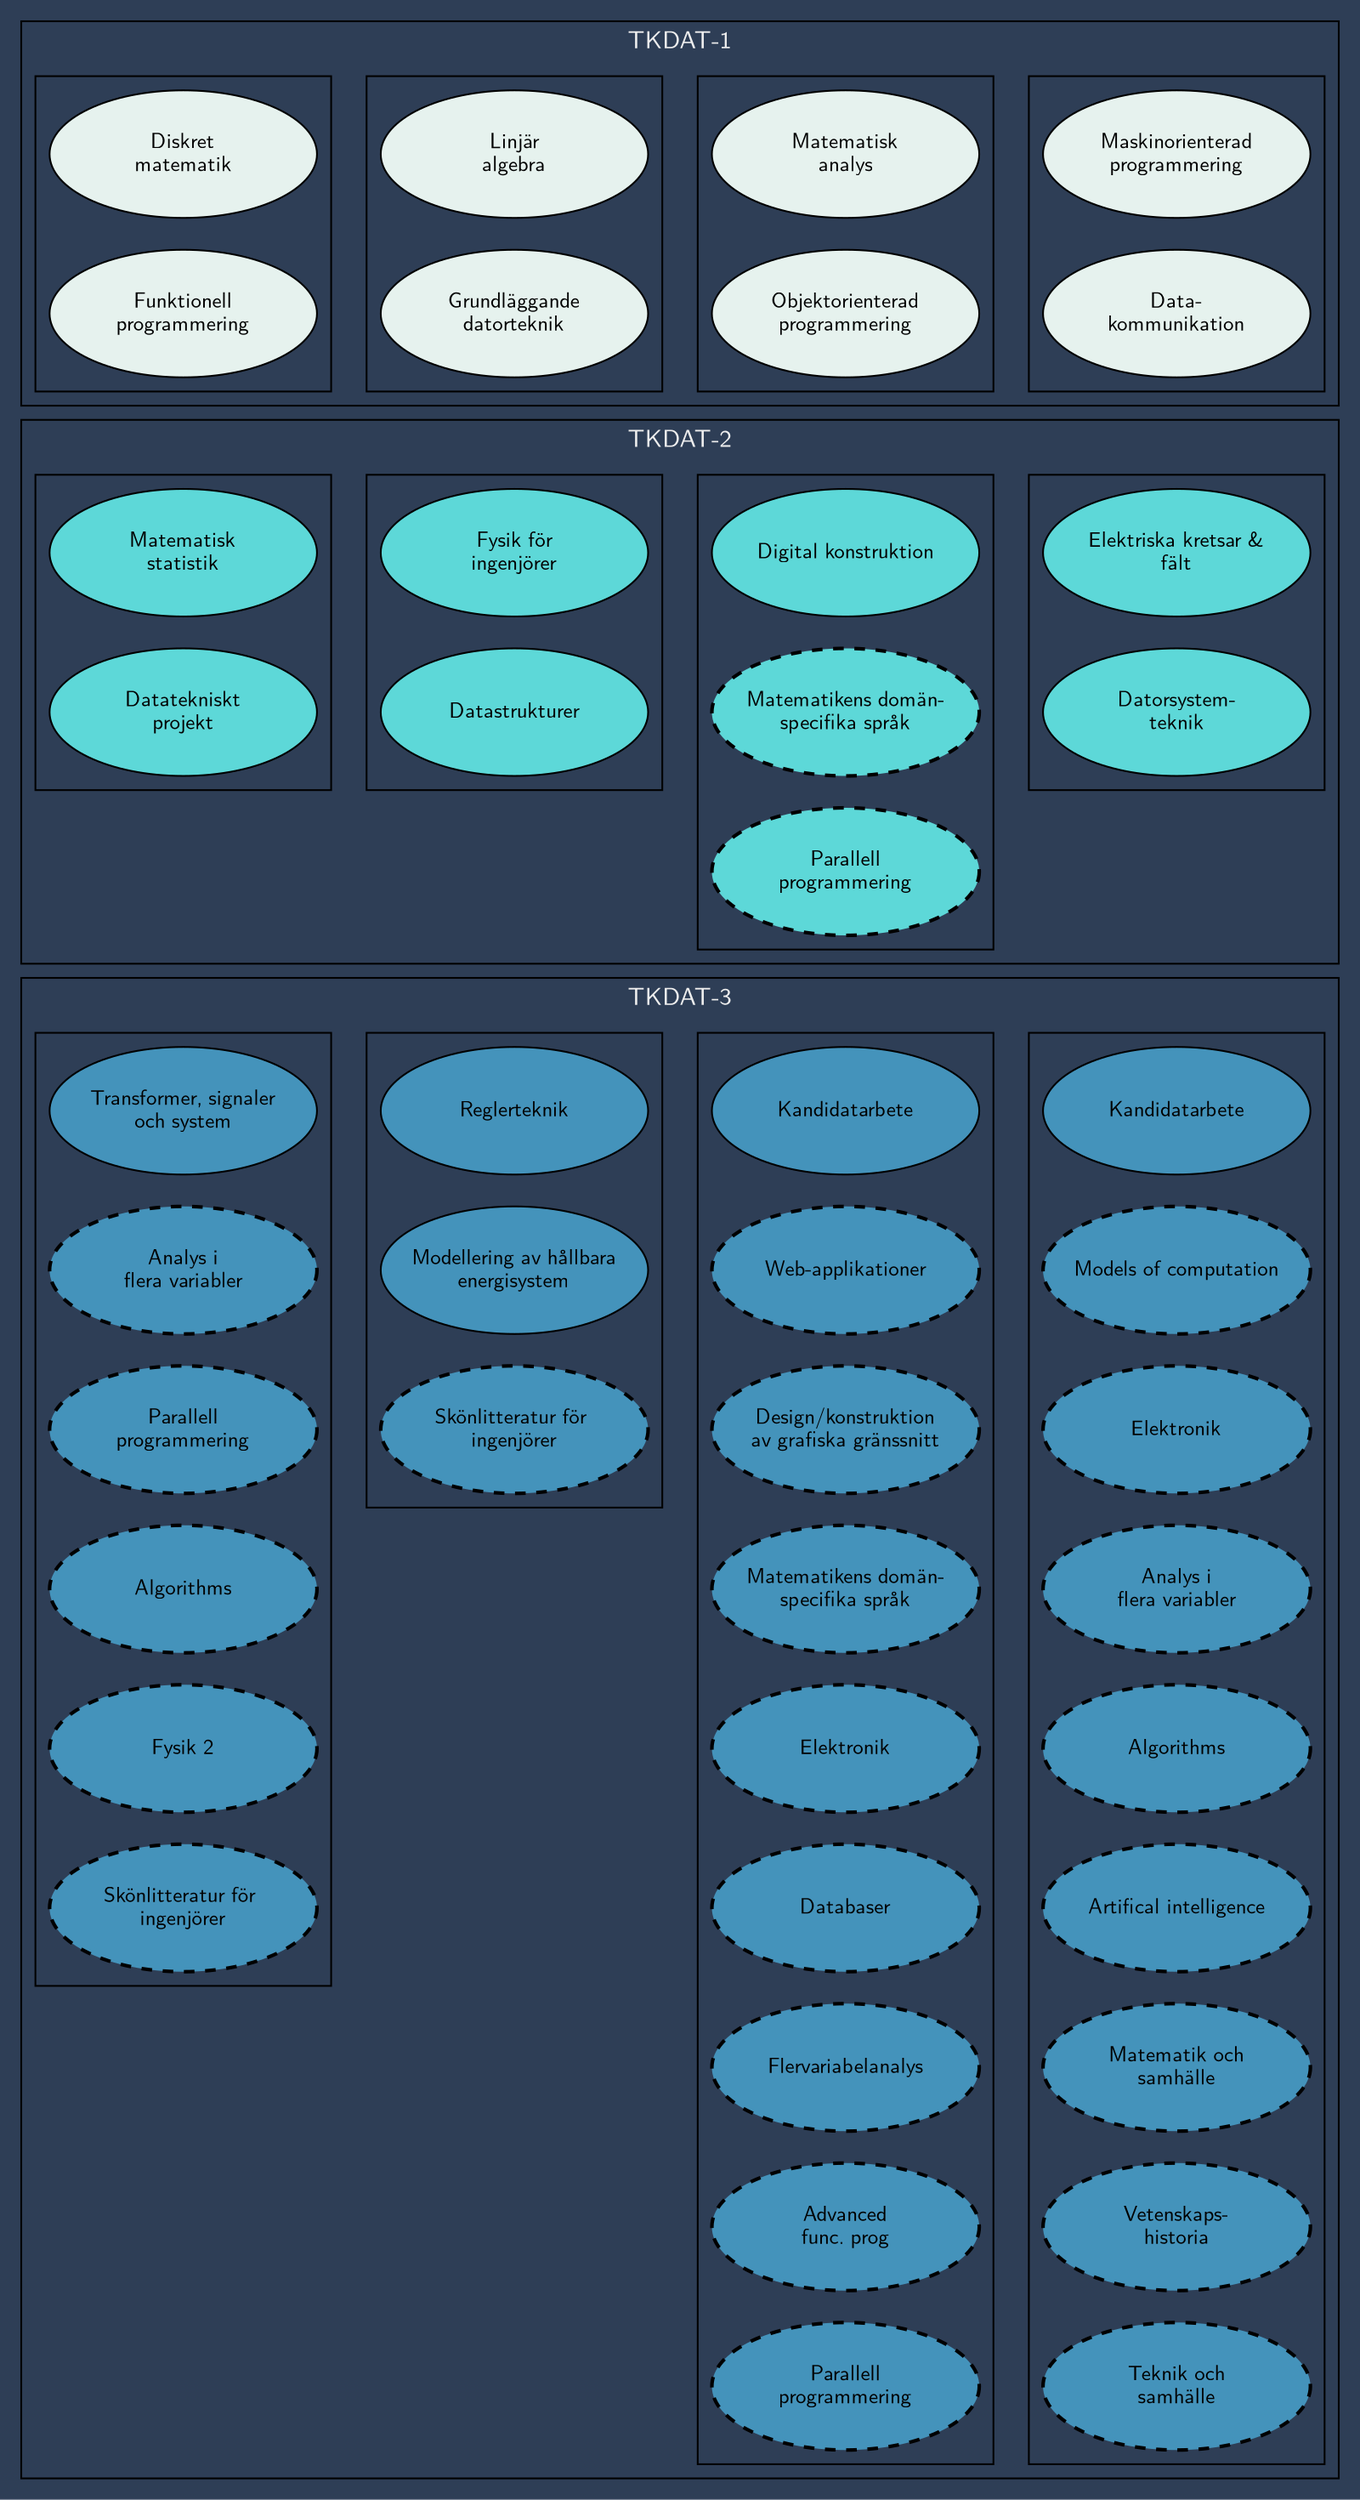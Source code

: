 digraph {
	//rankdir=TB
	clusterrank = local
	ratio=fill
	  bgcolor = "#2e3e56"
	//graph[margin="1,1"]
	//ranksep = 1
	rankdir = LR
	node [height=1, width = 2.1]
	//graph [layout = neato            ]
	//edge[sametail=t1];
	//node [headport=sw];
	//nodesep=0.05
	//K=10
	graph [splines=ortho, overlap = false];
	//overlap=prism;
	//arrowsize=10.0
	//splines=true
	node [fontname="Latin Modern Sans", fontsize=12]
	fontname="Latin Modern Sans"

	node [style="solid,filled"]
	//edge[penwidth=1.5];
	// subgraph Legend {
	// 		rankdir = LR
	// 	//tailport=se
	// 		node [pin=true]
	// 		label = "Teckenförklaring"
	// 		style=tapered;
	// 		penwidth=0;
	// 		color=lightgrey;
	// 		DM2 [fillcolor = "#68E331", label="Master CSN", penwidth=0, pos="1,2!", pin=true]
	// 		DM1 [fillcolor = "#E33D31", label="Master CSALL", penwidth=0]
	// 		D3 [fillcolor = "#BC4BEC", label="Årskurs 3", penwidth=0]
	// 		D2 [fillcolor = "#FFD942", label="Årskurs 2", penwidth=0]
	// 		D1 [fillcolor = "#ACC5F6", label="Årskurs 1", penwidth=0]
	//
	// 		Valbar [style="dashed", penwidth=2]
	// 		Obligatorisk [style="solid"]
	// }

	subgraph cluster_3 {
		node [fillcolor = "#4493bb"]

		subgraph cluster_3_4 {
			kandidat_3_4 [label = "Kandidatarbete"]
			node [style="dashed, filled", penwidth=2]
			models   [label = "Models of computation"]
			elektronik_3_4 [label="Elektronik"]
			flervar_3_4    [label = "Analys i\nflera variabler"]
			algoritmer_3_4 [label = "Algorithms"]
			ai       [label = "Artifical intelligence"]

			kandidat_3_4 -> models -> elektronik_3_4 ->
			flervar_3_4 -> algoritmer_3_4 -> ai [constraint=false,style=invis]
			matsam [label = "Matematik och\nsamhälle"]
			vethis [label = "Vetenskaps-\nhistoria"]
			teksam [label = "Teknik och\nsamhälle"]

				matsam -> vethis -> teksam [constraint=false,style=invis]
			 //ai -> matsam  [constraint=false,style=invis];
		}
		subgraph cluster_3_3 {
			kandidat_3_3 [label = "Kandidatarbete"]
			node [style="dashed, filled", penwidth=2]
			web        [label = "Web-applikationer"]
			deskonstr  [label = "Design/konstruktion\nav grafiska gränssnitt"]
			matdom_3_3     [label = "Matematikens domän-\nspecifika språk"]
			elektronik_3_3 [label="Elektronik"]
			databas    [label="Databaser"]
			flervar_3_3    [label = "Flervariabelanalys"]
			advFunc  [label = "Advanced\nfunc. prog"]
			concurrent_3_3 [label = "Parallell\nprogrammering"]

			kandidat_3_3 -> web -> deskonstr -> matdom_3_3 ->
			elektronik_3_3 -> databas -> flervar_3_3 -> advFunc
			-> concurrent_3_3 [constraint=false,style=invis]
		}
		subgraph cluster_3_2 {
			regler   [label = "Reglerteknik"]
			barsaft  [label = "Modellering av hållbara\nenergisystem"]
			node 		[style="dashed, filled", penwidth=2]
			skon     [label = "Skönlitteratur för \ningenjörer"]

			regler -> barsaft -> skon [constraint=false,style = invis]
		}

		subgraph cluster_3_1 {
			tss     	 [label = "Transformer, signaler\noch system"]
			node 	[style="dashed, filled", penwidth=2]
			flervar_3_1    [label = "Analys i\nflera variabler"]
			concurrent_3_1 [label = "Parallell\nprogrammering"]
			algoritmer_3_1 [label = "Algorithms"]
			fysik2     [label = "Fysik 2"]
			skon3_1     [label = "Skönlitteratur för \ningenjörer"]
			tss -> flervar_3_1 -> concurrent_3_1 -> fysik2 ->
			skon3_1  -> algoritmer_3_1 [constraint=false,style = invis]

		}
		tss -> regler ->kandidat_3_3 -> kandidat_3_4 [style = invis]
		fontcolor = "#EEEEEE";
		label = "TKDAT-3"
	//			XXX -> XXX -> XXX -> XXX -> XXX -> XXX
	//		XXX -> XXX -> XXX -> XXX -> XXX -> XXX
	}


	subgraph cluster_2 {
		node [fillcolor="#5dd8d8"]
		subgraph cluster_2_4 {
			el       [label = "Elektriska kretsar &\nfält"]
			dst      [label = "Datorsystem-\nteknik"]}
		subgraph cluster_2_3 {
			syntes   [label = "Digital konstruktion"]
			node [style="dashed, filled", penwidth=2]
			matdom     [label = "Matematikens domän-\nspecifika språk"]
			concurrent [label = "Parallell\nprogrammering"]}
		subgraph cluster_2_2 {
			fysik    [label = "Fysik för\ningenjörer"]
			dstrukt  [label = "Datastrukturer"]}
		subgraph cluster_2_1 {
			matstat  [label = "Matematisk\nstatistik"]
			dtekproj [label = "Datatekniskt\nprojekt"]}
		fontcolor = "#EEEEEE";
		label = "TKDAT-2"
		matstat -> dtekproj 		[constraint=false,style = invis]
		fysik   -> dstrukt  		[constraint=false,style = invis]
		syntes  -> matdom   		[constraint=false,style = invis]
		matdom  -> concurrent 	[constraint=false,style = invis]
		el      -> dst 					[constraint=false,style = invis]

		matstat -> fysik -> syntes -> el [style = invis]
	}

	subgraph cluster_1 {
	//	rank = same
			node [fillcolor="#e6f2ee"]
			subgraph cluster_1_4 {

				mop      [label = "Maskinorienterad\nprogrammering"]
				datakom  [label = "Data-\nkommunikation"]}
			subgraph cluster_1_3 {
				analys   [label = "Matematisk\nanalys"]
				oop      [label = "Objektorienterad\nprogrammering"]}
			subgraph cluster_1_2 {
				linalg   [label = "Linjär\nalgebra"]
				digodat  [label = "Grundläggande\ndatorteknik"]}
			subgraph cluster_1_1 {
				diskmat  [label = "Diskret\nmatematik"]
				haskell  [label = "Funktionell\nprogrammering"]}
			fontcolor = "#EEEEEE";
			label = "TKDAT-1"
			diskmat -> haskell [constraint=false,style = invis]
			linalg  -> digodat [constraint=false,style = invis]
			analys  -> oop     [constraint=false,style = invis]
			mop     -> datakom [constraint=false,style = invis]

			diskmat -> linalg -> analys -> mop  [style = invis]
	}


	compound=true
	 haskell -> matstat  [ltail=cluster_1,lhead=cluster_2, constraint = false,style = invis]
	 digodat -> fysik    [ltail=cluster_1,lhead=cluster_2, constraint = false,style = invis]
	 oop -> syntes       [ltail=cluster_1,lhead=cluster_2, constraint = false,style = invis]

	 dtekproj -> tss     [ltail=cluster_2,lhead=cluster_3, constraint = false,style = invis]
	 dstrukt  -> regler  [ltail=cluster_2,lhead=cluster_3, constraint = false,style = invis]
	 concurrent -> kandidat_3_3  [ltail=cluster_2,lhead=cluster_3,constraint = false,style = invis]
	 dst ->   kandidat_3_4 [ltail=cluster_2,lhead=cluster_3,constraint = false,style = invis]
	 //oop -> syntes
	 //datakom -> el

	 //concurrent -> kandidat_3_3


	 //concurrent -> kandidat_3_3  [ltail=cluster_1,lhead=cluster_3];






//}


	// node [fillcolor="#ACC5F6"]
	// analys   [label = "Matematisk\nanalys"]
	// node [fillcolor="#FFD942"]
	// fysik    [label = "Fysik för\ningenjörer"]
	// el       [label = "Elektriska kretsar &\nfält"]
	// node [fillcolor="#BC4BEC"]
	// tss      [label = "Transformer, signaler\noch system"]
	// regler   [label = "Reglerteknik"]
	// subgraph cluster_1_1 {
	// 		node [style="dashed, filled", penwidth=2]
	// 		elektronik [label="Elektronik"]
	// 		flervar    [label = "Analys i\nflera variabler"]
	// 		fysik2     [label = "Fysik 2"]
	// }
	// node [style=filled];
	// 			analys -> fysik
	// 			 			    fysik -> fysik2
	// 			analys -> el -> elektronik
	// 								el -> regler
	// 			analys -> flervar [minlen = 2]
	// 								flervar -> regler
	// 			analys -> tss [minlen = 2]
	// 								tss -> regler
// 	// label = "Inriktning #1";
// 	// //color=blue
// }
//
// subgraph cluster_2 {
// 	subgraph TKDAT1 {
// 		node [fillcolor="#ACC5F6"]
// 		digodat  [label = "Grundläggande\ndatorteknik"]
// 		mop      [label = "Maskinorienterad\nprogrammering"]
// 	}
// 	subgraph TKDAT2 {
// 		node [fillcolor="#FFD942"]
// 		dtekproj [label = "Datatekniskt\nprojekt"]
// 		syntes   [label = "Digital konstruktion"]
// 		dst      [ label = "Datorsystem-\nteknik"]
// 	}
// 		node [style=filled];
// 		digodat -> syntes
// 		digodat -> mop
// 							 mop -> dst
// 							 mop -> dtekproj
// label = "Inriktning #2";
// }
//
// subgraph cluster_3 {
// 	subgraph TKDAT1 {
// 		node [fillcolor="#ACC5F6"]
// 		haskell  [label = "Funktionell\nprogrammering"]
// 		diskmat  [label = "Diskret\nmatematik"]
// 	}
// 	subgraph TKDAT2 {
// 		node [fillcolor="#FFD942"]
// 		dstrukt  [label = "Datastrukturer"]
// 	}
// 	node [fillcolor="#BC4BEC"]
// 	algoritmer [label = "Algorithms"]
//
// 		node [style=filled];
// diskmat -> haskell
// diskmat -> dstrukt
// dstrukt -> algoritmer
// label = "Inriktning #3";
//
// }
//




}
